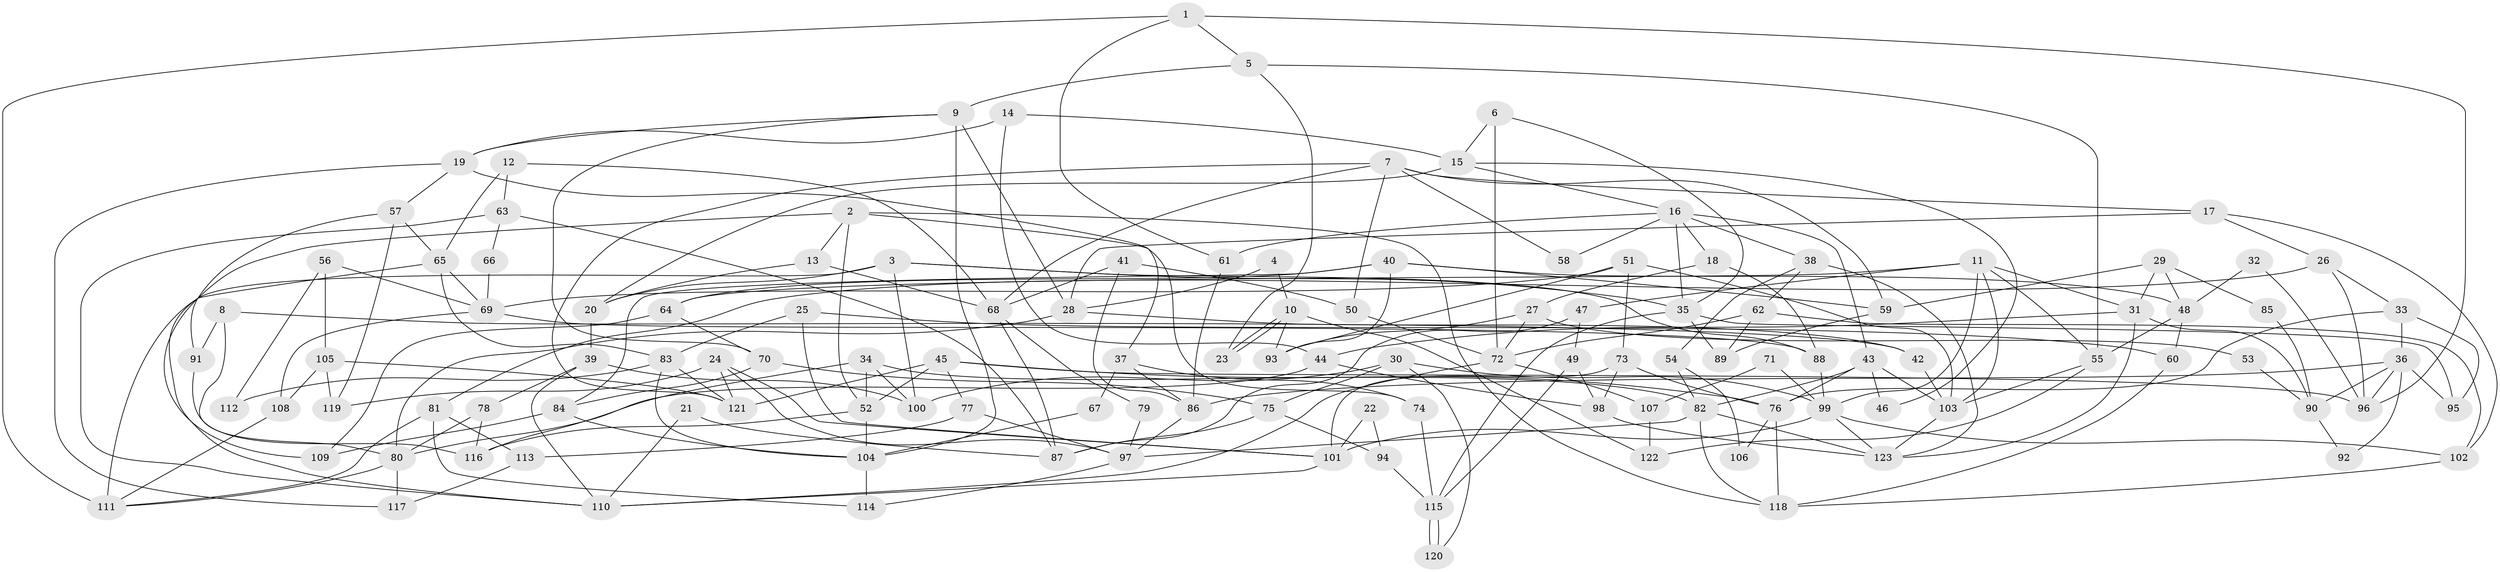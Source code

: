 // Generated by graph-tools (version 1.1) at 2025/15/03/09/25 04:15:15]
// undirected, 123 vertices, 246 edges
graph export_dot {
graph [start="1"]
  node [color=gray90,style=filled];
  1;
  2;
  3;
  4;
  5;
  6;
  7;
  8;
  9;
  10;
  11;
  12;
  13;
  14;
  15;
  16;
  17;
  18;
  19;
  20;
  21;
  22;
  23;
  24;
  25;
  26;
  27;
  28;
  29;
  30;
  31;
  32;
  33;
  34;
  35;
  36;
  37;
  38;
  39;
  40;
  41;
  42;
  43;
  44;
  45;
  46;
  47;
  48;
  49;
  50;
  51;
  52;
  53;
  54;
  55;
  56;
  57;
  58;
  59;
  60;
  61;
  62;
  63;
  64;
  65;
  66;
  67;
  68;
  69;
  70;
  71;
  72;
  73;
  74;
  75;
  76;
  77;
  78;
  79;
  80;
  81;
  82;
  83;
  84;
  85;
  86;
  87;
  88;
  89;
  90;
  91;
  92;
  93;
  94;
  95;
  96;
  97;
  98;
  99;
  100;
  101;
  102;
  103;
  104;
  105;
  106;
  107;
  108;
  109;
  110;
  111;
  112;
  113;
  114;
  115;
  116;
  117;
  118;
  119;
  120;
  121;
  122;
  123;
  1 -- 111;
  1 -- 61;
  1 -- 5;
  1 -- 96;
  2 -- 74;
  2 -- 52;
  2 -- 13;
  2 -- 109;
  2 -- 118;
  3 -- 35;
  3 -- 100;
  3 -- 20;
  3 -- 88;
  3 -- 111;
  4 -- 28;
  4 -- 10;
  5 -- 55;
  5 -- 9;
  5 -- 23;
  6 -- 35;
  6 -- 15;
  6 -- 72;
  7 -- 121;
  7 -- 17;
  7 -- 50;
  7 -- 58;
  7 -- 59;
  7 -- 68;
  8 -- 91;
  8 -- 80;
  8 -- 42;
  9 -- 70;
  9 -- 19;
  9 -- 28;
  9 -- 104;
  10 -- 93;
  10 -- 23;
  10 -- 23;
  10 -- 122;
  11 -- 55;
  11 -- 47;
  11 -- 31;
  11 -- 64;
  11 -- 99;
  11 -- 103;
  12 -- 68;
  12 -- 65;
  12 -- 63;
  13 -- 68;
  13 -- 20;
  14 -- 44;
  14 -- 15;
  14 -- 19;
  15 -- 20;
  15 -- 16;
  15 -- 46;
  16 -- 43;
  16 -- 38;
  16 -- 18;
  16 -- 35;
  16 -- 58;
  16 -- 61;
  17 -- 26;
  17 -- 28;
  17 -- 102;
  18 -- 88;
  18 -- 27;
  19 -- 37;
  19 -- 57;
  19 -- 117;
  20 -- 39;
  21 -- 87;
  21 -- 110;
  22 -- 94;
  22 -- 101;
  24 -- 97;
  24 -- 101;
  24 -- 119;
  24 -- 121;
  25 -- 60;
  25 -- 101;
  25 -- 83;
  26 -- 33;
  26 -- 96;
  26 -- 81;
  27 -- 72;
  27 -- 53;
  27 -- 93;
  28 -- 42;
  28 -- 80;
  29 -- 31;
  29 -- 59;
  29 -- 48;
  29 -- 85;
  30 -- 99;
  30 -- 75;
  30 -- 100;
  30 -- 120;
  31 -- 123;
  31 -- 44;
  31 -- 90;
  32 -- 96;
  32 -- 48;
  33 -- 76;
  33 -- 95;
  33 -- 36;
  34 -- 82;
  34 -- 100;
  34 -- 52;
  34 -- 116;
  35 -- 89;
  35 -- 95;
  35 -- 115;
  36 -- 96;
  36 -- 86;
  36 -- 90;
  36 -- 92;
  36 -- 95;
  37 -- 86;
  37 -- 67;
  37 -- 74;
  38 -- 62;
  38 -- 123;
  38 -- 54;
  39 -- 78;
  39 -- 100;
  39 -- 110;
  40 -- 93;
  40 -- 64;
  40 -- 48;
  40 -- 59;
  40 -- 84;
  41 -- 86;
  41 -- 50;
  41 -- 68;
  42 -- 103;
  43 -- 103;
  43 -- 82;
  43 -- 46;
  43 -- 76;
  44 -- 98;
  44 -- 80;
  45 -- 76;
  45 -- 121;
  45 -- 52;
  45 -- 77;
  45 -- 96;
  47 -- 87;
  47 -- 49;
  48 -- 55;
  48 -- 60;
  49 -- 115;
  49 -- 98;
  50 -- 72;
  51 -- 69;
  51 -- 103;
  51 -- 73;
  51 -- 93;
  52 -- 104;
  52 -- 116;
  53 -- 90;
  54 -- 82;
  54 -- 106;
  55 -- 103;
  55 -- 122;
  56 -- 69;
  56 -- 105;
  56 -- 112;
  57 -- 119;
  57 -- 65;
  57 -- 91;
  59 -- 89;
  60 -- 118;
  61 -- 86;
  62 -- 72;
  62 -- 102;
  62 -- 89;
  63 -- 110;
  63 -- 66;
  63 -- 87;
  64 -- 109;
  64 -- 70;
  65 -- 83;
  65 -- 69;
  65 -- 110;
  66 -- 69;
  67 -- 104;
  68 -- 79;
  68 -- 87;
  69 -- 88;
  69 -- 108;
  70 -- 84;
  70 -- 75;
  71 -- 107;
  71 -- 99;
  72 -- 110;
  72 -- 107;
  73 -- 76;
  73 -- 98;
  73 -- 101;
  74 -- 115;
  75 -- 87;
  75 -- 94;
  76 -- 118;
  76 -- 106;
  77 -- 113;
  77 -- 97;
  78 -- 116;
  78 -- 80;
  79 -- 97;
  80 -- 111;
  80 -- 117;
  81 -- 111;
  81 -- 113;
  81 -- 114;
  82 -- 97;
  82 -- 118;
  82 -- 123;
  83 -- 104;
  83 -- 112;
  83 -- 121;
  84 -- 104;
  84 -- 109;
  85 -- 90;
  86 -- 97;
  88 -- 99;
  90 -- 92;
  91 -- 116;
  94 -- 115;
  97 -- 114;
  98 -- 123;
  99 -- 101;
  99 -- 102;
  99 -- 123;
  101 -- 110;
  102 -- 118;
  103 -- 123;
  104 -- 114;
  105 -- 108;
  105 -- 121;
  105 -- 119;
  107 -- 122;
  108 -- 111;
  113 -- 117;
  115 -- 120;
  115 -- 120;
}
